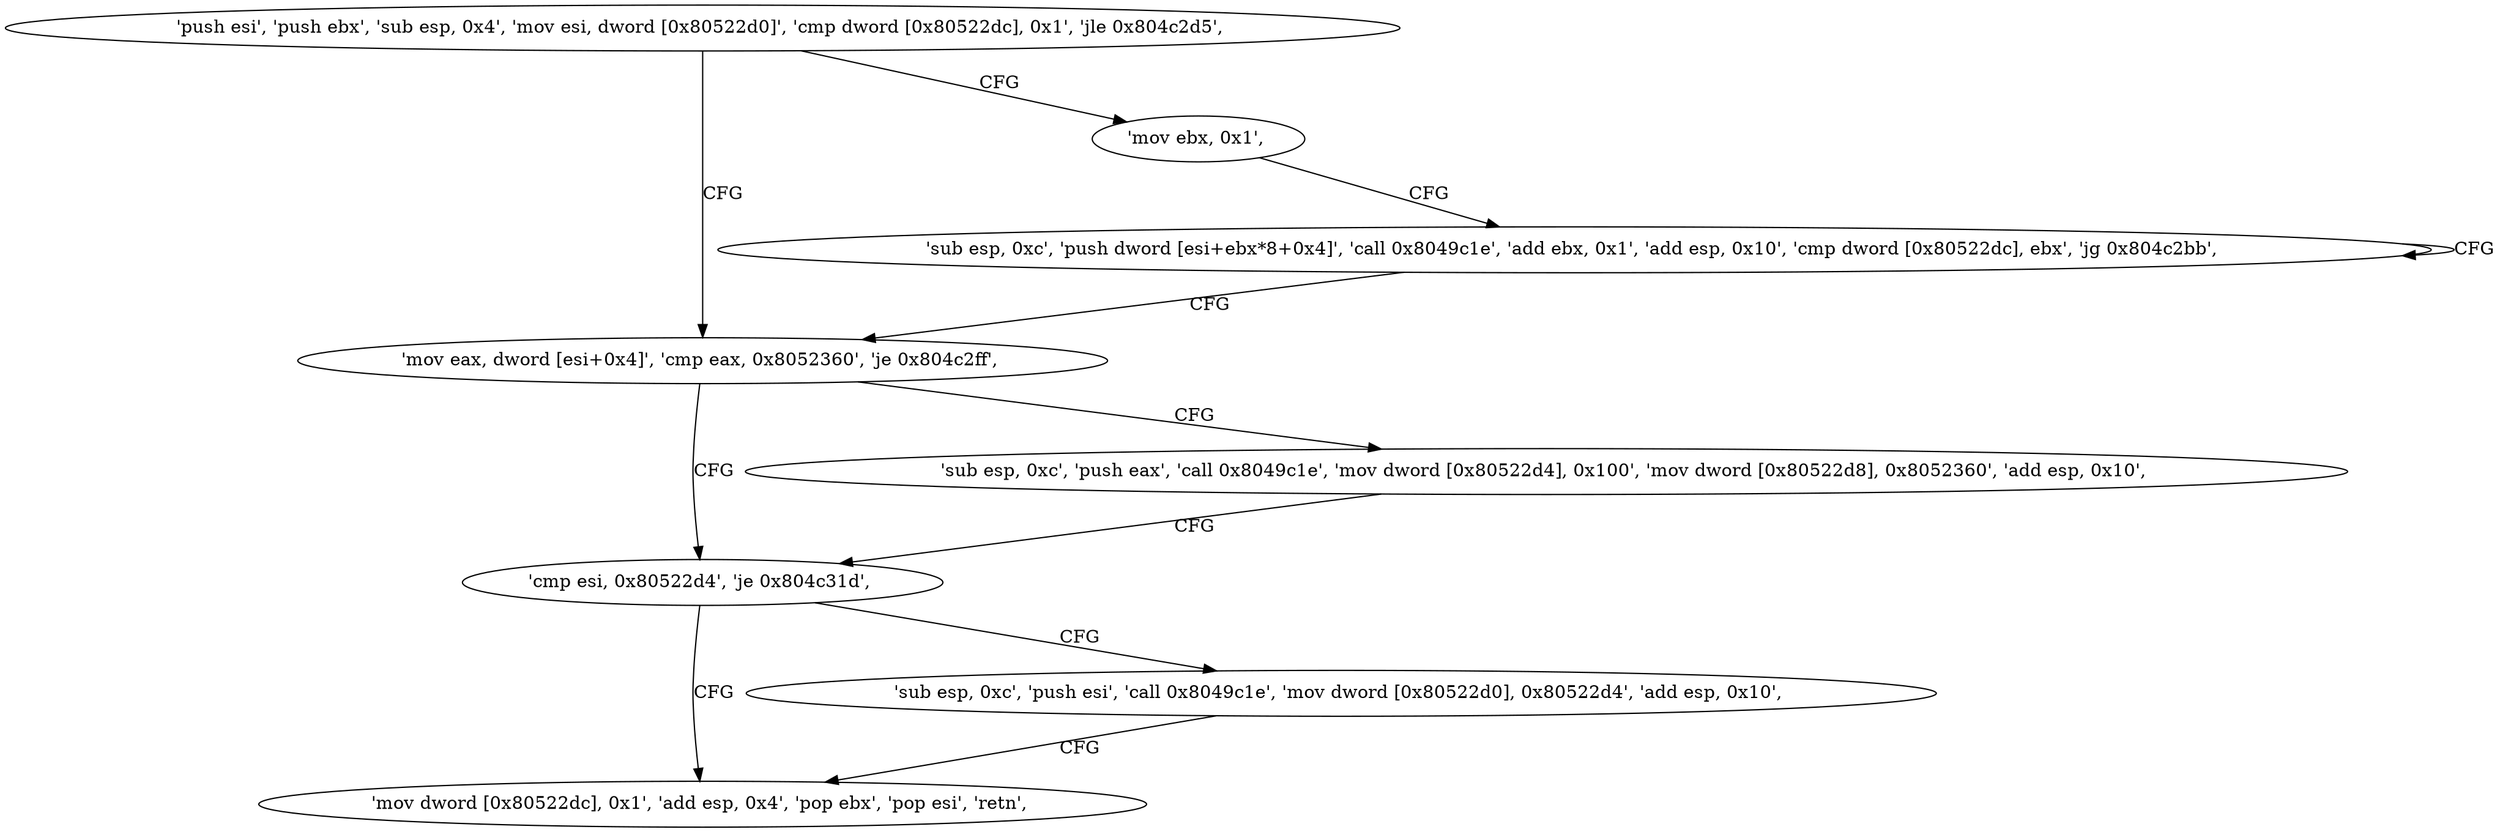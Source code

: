 digraph "func" {
"134529698" [label = "'push esi', 'push ebx', 'sub esp, 0x4', 'mov esi, dword [0x80522d0]', 'cmp dword [0x80522dc], 0x1', 'jle 0x804c2d5', " ]
"134529749" [label = "'mov eax, dword [esi+0x4]', 'cmp eax, 0x8052360', 'je 0x804c2ff', " ]
"134529718" [label = "'mov ebx, 0x1', " ]
"134529791" [label = "'cmp esi, 0x80522d4', 'je 0x804c31d', " ]
"134529759" [label = "'sub esp, 0xc', 'push eax', 'call 0x8049c1e', 'mov dword [0x80522d4], 0x100', 'mov dword [0x80522d8], 0x8052360', 'add esp, 0x10', " ]
"134529723" [label = "'sub esp, 0xc', 'push dword [esi+ebx*8+0x4]', 'call 0x8049c1e', 'add ebx, 0x1', 'add esp, 0x10', 'cmp dword [0x80522dc], ebx', 'jg 0x804c2bb', " ]
"134529821" [label = "'mov dword [0x80522dc], 0x1', 'add esp, 0x4', 'pop ebx', 'pop esi', 'retn', " ]
"134529799" [label = "'sub esp, 0xc', 'push esi', 'call 0x8049c1e', 'mov dword [0x80522d0], 0x80522d4', 'add esp, 0x10', " ]
"134529698" -> "134529749" [ label = "CFG" ]
"134529698" -> "134529718" [ label = "CFG" ]
"134529749" -> "134529791" [ label = "CFG" ]
"134529749" -> "134529759" [ label = "CFG" ]
"134529718" -> "134529723" [ label = "CFG" ]
"134529791" -> "134529821" [ label = "CFG" ]
"134529791" -> "134529799" [ label = "CFG" ]
"134529759" -> "134529791" [ label = "CFG" ]
"134529723" -> "134529723" [ label = "CFG" ]
"134529723" -> "134529749" [ label = "CFG" ]
"134529799" -> "134529821" [ label = "CFG" ]
}
